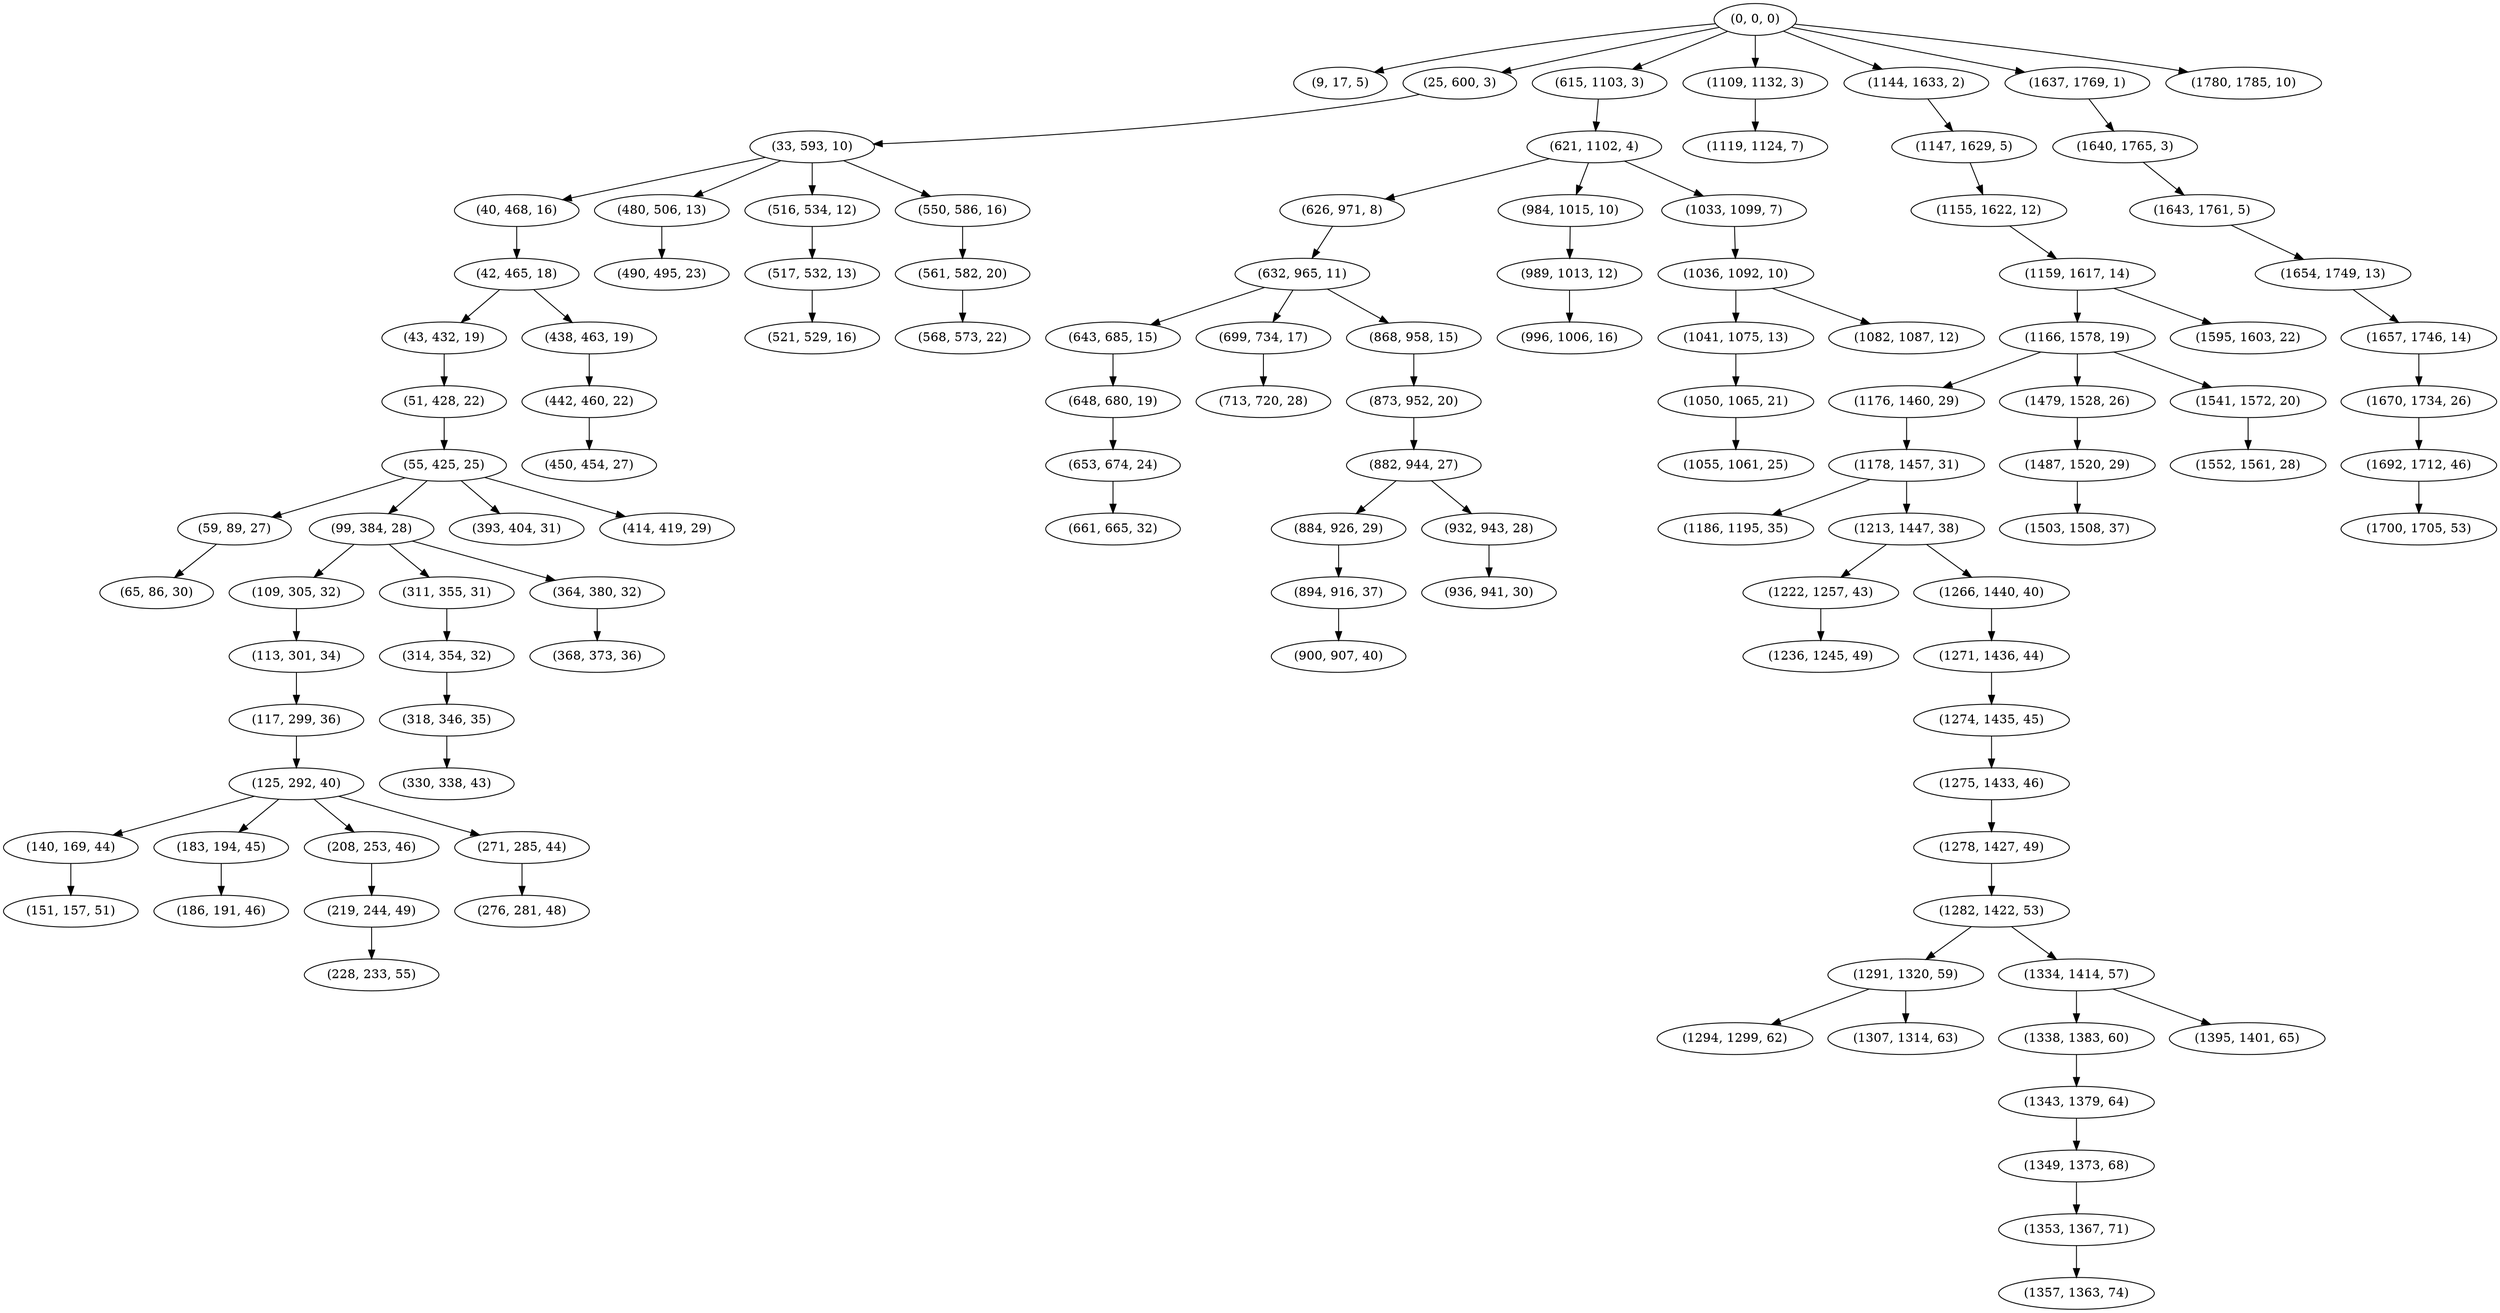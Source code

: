 digraph tree {
    "(0, 0, 0)";
    "(9, 17, 5)";
    "(25, 600, 3)";
    "(33, 593, 10)";
    "(40, 468, 16)";
    "(42, 465, 18)";
    "(43, 432, 19)";
    "(51, 428, 22)";
    "(55, 425, 25)";
    "(59, 89, 27)";
    "(65, 86, 30)";
    "(99, 384, 28)";
    "(109, 305, 32)";
    "(113, 301, 34)";
    "(117, 299, 36)";
    "(125, 292, 40)";
    "(140, 169, 44)";
    "(151, 157, 51)";
    "(183, 194, 45)";
    "(186, 191, 46)";
    "(208, 253, 46)";
    "(219, 244, 49)";
    "(228, 233, 55)";
    "(271, 285, 44)";
    "(276, 281, 48)";
    "(311, 355, 31)";
    "(314, 354, 32)";
    "(318, 346, 35)";
    "(330, 338, 43)";
    "(364, 380, 32)";
    "(368, 373, 36)";
    "(393, 404, 31)";
    "(414, 419, 29)";
    "(438, 463, 19)";
    "(442, 460, 22)";
    "(450, 454, 27)";
    "(480, 506, 13)";
    "(490, 495, 23)";
    "(516, 534, 12)";
    "(517, 532, 13)";
    "(521, 529, 16)";
    "(550, 586, 16)";
    "(561, 582, 20)";
    "(568, 573, 22)";
    "(615, 1103, 3)";
    "(621, 1102, 4)";
    "(626, 971, 8)";
    "(632, 965, 11)";
    "(643, 685, 15)";
    "(648, 680, 19)";
    "(653, 674, 24)";
    "(661, 665, 32)";
    "(699, 734, 17)";
    "(713, 720, 28)";
    "(868, 958, 15)";
    "(873, 952, 20)";
    "(882, 944, 27)";
    "(884, 926, 29)";
    "(894, 916, 37)";
    "(900, 907, 40)";
    "(932, 943, 28)";
    "(936, 941, 30)";
    "(984, 1015, 10)";
    "(989, 1013, 12)";
    "(996, 1006, 16)";
    "(1033, 1099, 7)";
    "(1036, 1092, 10)";
    "(1041, 1075, 13)";
    "(1050, 1065, 21)";
    "(1055, 1061, 25)";
    "(1082, 1087, 12)";
    "(1109, 1132, 3)";
    "(1119, 1124, 7)";
    "(1144, 1633, 2)";
    "(1147, 1629, 5)";
    "(1155, 1622, 12)";
    "(1159, 1617, 14)";
    "(1166, 1578, 19)";
    "(1176, 1460, 29)";
    "(1178, 1457, 31)";
    "(1186, 1195, 35)";
    "(1213, 1447, 38)";
    "(1222, 1257, 43)";
    "(1236, 1245, 49)";
    "(1266, 1440, 40)";
    "(1271, 1436, 44)";
    "(1274, 1435, 45)";
    "(1275, 1433, 46)";
    "(1278, 1427, 49)";
    "(1282, 1422, 53)";
    "(1291, 1320, 59)";
    "(1294, 1299, 62)";
    "(1307, 1314, 63)";
    "(1334, 1414, 57)";
    "(1338, 1383, 60)";
    "(1343, 1379, 64)";
    "(1349, 1373, 68)";
    "(1353, 1367, 71)";
    "(1357, 1363, 74)";
    "(1395, 1401, 65)";
    "(1479, 1528, 26)";
    "(1487, 1520, 29)";
    "(1503, 1508, 37)";
    "(1541, 1572, 20)";
    "(1552, 1561, 28)";
    "(1595, 1603, 22)";
    "(1637, 1769, 1)";
    "(1640, 1765, 3)";
    "(1643, 1761, 5)";
    "(1654, 1749, 13)";
    "(1657, 1746, 14)";
    "(1670, 1734, 26)";
    "(1692, 1712, 46)";
    "(1700, 1705, 53)";
    "(1780, 1785, 10)";
    "(0, 0, 0)" -> "(9, 17, 5)";
    "(0, 0, 0)" -> "(25, 600, 3)";
    "(0, 0, 0)" -> "(615, 1103, 3)";
    "(0, 0, 0)" -> "(1109, 1132, 3)";
    "(0, 0, 0)" -> "(1144, 1633, 2)";
    "(0, 0, 0)" -> "(1637, 1769, 1)";
    "(0, 0, 0)" -> "(1780, 1785, 10)";
    "(25, 600, 3)" -> "(33, 593, 10)";
    "(33, 593, 10)" -> "(40, 468, 16)";
    "(33, 593, 10)" -> "(480, 506, 13)";
    "(33, 593, 10)" -> "(516, 534, 12)";
    "(33, 593, 10)" -> "(550, 586, 16)";
    "(40, 468, 16)" -> "(42, 465, 18)";
    "(42, 465, 18)" -> "(43, 432, 19)";
    "(42, 465, 18)" -> "(438, 463, 19)";
    "(43, 432, 19)" -> "(51, 428, 22)";
    "(51, 428, 22)" -> "(55, 425, 25)";
    "(55, 425, 25)" -> "(59, 89, 27)";
    "(55, 425, 25)" -> "(99, 384, 28)";
    "(55, 425, 25)" -> "(393, 404, 31)";
    "(55, 425, 25)" -> "(414, 419, 29)";
    "(59, 89, 27)" -> "(65, 86, 30)";
    "(99, 384, 28)" -> "(109, 305, 32)";
    "(99, 384, 28)" -> "(311, 355, 31)";
    "(99, 384, 28)" -> "(364, 380, 32)";
    "(109, 305, 32)" -> "(113, 301, 34)";
    "(113, 301, 34)" -> "(117, 299, 36)";
    "(117, 299, 36)" -> "(125, 292, 40)";
    "(125, 292, 40)" -> "(140, 169, 44)";
    "(125, 292, 40)" -> "(183, 194, 45)";
    "(125, 292, 40)" -> "(208, 253, 46)";
    "(125, 292, 40)" -> "(271, 285, 44)";
    "(140, 169, 44)" -> "(151, 157, 51)";
    "(183, 194, 45)" -> "(186, 191, 46)";
    "(208, 253, 46)" -> "(219, 244, 49)";
    "(219, 244, 49)" -> "(228, 233, 55)";
    "(271, 285, 44)" -> "(276, 281, 48)";
    "(311, 355, 31)" -> "(314, 354, 32)";
    "(314, 354, 32)" -> "(318, 346, 35)";
    "(318, 346, 35)" -> "(330, 338, 43)";
    "(364, 380, 32)" -> "(368, 373, 36)";
    "(438, 463, 19)" -> "(442, 460, 22)";
    "(442, 460, 22)" -> "(450, 454, 27)";
    "(480, 506, 13)" -> "(490, 495, 23)";
    "(516, 534, 12)" -> "(517, 532, 13)";
    "(517, 532, 13)" -> "(521, 529, 16)";
    "(550, 586, 16)" -> "(561, 582, 20)";
    "(561, 582, 20)" -> "(568, 573, 22)";
    "(615, 1103, 3)" -> "(621, 1102, 4)";
    "(621, 1102, 4)" -> "(626, 971, 8)";
    "(621, 1102, 4)" -> "(984, 1015, 10)";
    "(621, 1102, 4)" -> "(1033, 1099, 7)";
    "(626, 971, 8)" -> "(632, 965, 11)";
    "(632, 965, 11)" -> "(643, 685, 15)";
    "(632, 965, 11)" -> "(699, 734, 17)";
    "(632, 965, 11)" -> "(868, 958, 15)";
    "(643, 685, 15)" -> "(648, 680, 19)";
    "(648, 680, 19)" -> "(653, 674, 24)";
    "(653, 674, 24)" -> "(661, 665, 32)";
    "(699, 734, 17)" -> "(713, 720, 28)";
    "(868, 958, 15)" -> "(873, 952, 20)";
    "(873, 952, 20)" -> "(882, 944, 27)";
    "(882, 944, 27)" -> "(884, 926, 29)";
    "(882, 944, 27)" -> "(932, 943, 28)";
    "(884, 926, 29)" -> "(894, 916, 37)";
    "(894, 916, 37)" -> "(900, 907, 40)";
    "(932, 943, 28)" -> "(936, 941, 30)";
    "(984, 1015, 10)" -> "(989, 1013, 12)";
    "(989, 1013, 12)" -> "(996, 1006, 16)";
    "(1033, 1099, 7)" -> "(1036, 1092, 10)";
    "(1036, 1092, 10)" -> "(1041, 1075, 13)";
    "(1036, 1092, 10)" -> "(1082, 1087, 12)";
    "(1041, 1075, 13)" -> "(1050, 1065, 21)";
    "(1050, 1065, 21)" -> "(1055, 1061, 25)";
    "(1109, 1132, 3)" -> "(1119, 1124, 7)";
    "(1144, 1633, 2)" -> "(1147, 1629, 5)";
    "(1147, 1629, 5)" -> "(1155, 1622, 12)";
    "(1155, 1622, 12)" -> "(1159, 1617, 14)";
    "(1159, 1617, 14)" -> "(1166, 1578, 19)";
    "(1159, 1617, 14)" -> "(1595, 1603, 22)";
    "(1166, 1578, 19)" -> "(1176, 1460, 29)";
    "(1166, 1578, 19)" -> "(1479, 1528, 26)";
    "(1166, 1578, 19)" -> "(1541, 1572, 20)";
    "(1176, 1460, 29)" -> "(1178, 1457, 31)";
    "(1178, 1457, 31)" -> "(1186, 1195, 35)";
    "(1178, 1457, 31)" -> "(1213, 1447, 38)";
    "(1213, 1447, 38)" -> "(1222, 1257, 43)";
    "(1213, 1447, 38)" -> "(1266, 1440, 40)";
    "(1222, 1257, 43)" -> "(1236, 1245, 49)";
    "(1266, 1440, 40)" -> "(1271, 1436, 44)";
    "(1271, 1436, 44)" -> "(1274, 1435, 45)";
    "(1274, 1435, 45)" -> "(1275, 1433, 46)";
    "(1275, 1433, 46)" -> "(1278, 1427, 49)";
    "(1278, 1427, 49)" -> "(1282, 1422, 53)";
    "(1282, 1422, 53)" -> "(1291, 1320, 59)";
    "(1282, 1422, 53)" -> "(1334, 1414, 57)";
    "(1291, 1320, 59)" -> "(1294, 1299, 62)";
    "(1291, 1320, 59)" -> "(1307, 1314, 63)";
    "(1334, 1414, 57)" -> "(1338, 1383, 60)";
    "(1334, 1414, 57)" -> "(1395, 1401, 65)";
    "(1338, 1383, 60)" -> "(1343, 1379, 64)";
    "(1343, 1379, 64)" -> "(1349, 1373, 68)";
    "(1349, 1373, 68)" -> "(1353, 1367, 71)";
    "(1353, 1367, 71)" -> "(1357, 1363, 74)";
    "(1479, 1528, 26)" -> "(1487, 1520, 29)";
    "(1487, 1520, 29)" -> "(1503, 1508, 37)";
    "(1541, 1572, 20)" -> "(1552, 1561, 28)";
    "(1637, 1769, 1)" -> "(1640, 1765, 3)";
    "(1640, 1765, 3)" -> "(1643, 1761, 5)";
    "(1643, 1761, 5)" -> "(1654, 1749, 13)";
    "(1654, 1749, 13)" -> "(1657, 1746, 14)";
    "(1657, 1746, 14)" -> "(1670, 1734, 26)";
    "(1670, 1734, 26)" -> "(1692, 1712, 46)";
    "(1692, 1712, 46)" -> "(1700, 1705, 53)";
}
